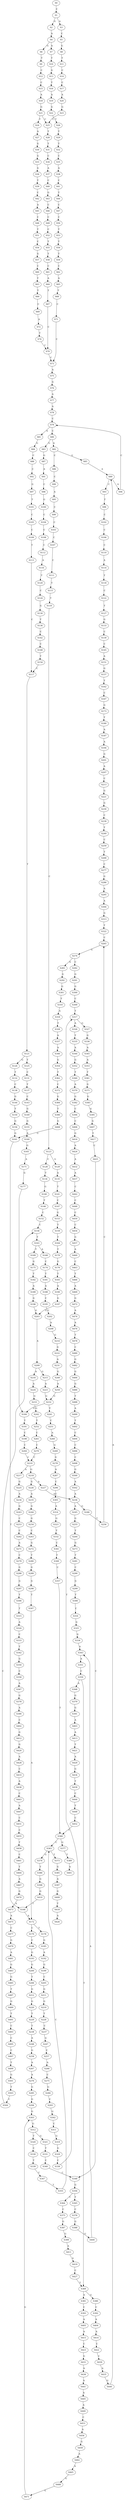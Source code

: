 strict digraph  {
	S0 -> S1 [ label = C ];
	S1 -> S2 [ label = G ];
	S1 -> S3 [ label = A ];
	S2 -> S4 [ label = A ];
	S3 -> S5 [ label = C ];
	S4 -> S6 [ label = G ];
	S4 -> S7 [ label = A ];
	S5 -> S8 [ label = G ];
	S6 -> S9 [ label = T ];
	S7 -> S10 [ label = T ];
	S8 -> S11 [ label = T ];
	S9 -> S12 [ label = C ];
	S10 -> S13 [ label = G ];
	S11 -> S14 [ label = C ];
	S12 -> S15 [ label = C ];
	S13 -> S16 [ label = T ];
	S14 -> S17 [ label = C ];
	S15 -> S18 [ label = A ];
	S16 -> S19 [ label = A ];
	S17 -> S20 [ label = A ];
	S18 -> S21 [ label = G ];
	S19 -> S22 [ label = G ];
	S20 -> S23 [ label = G ];
	S21 -> S24 [ label = T ];
	S21 -> S25 [ label = C ];
	S22 -> S26 [ label = T ];
	S23 -> S25 [ label = C ];
	S24 -> S27 [ label = A ];
	S25 -> S28 [ label = T ];
	S26 -> S29 [ label = T ];
	S27 -> S30 [ label = G ];
	S28 -> S31 [ label = T ];
	S29 -> S32 [ label = T ];
	S30 -> S33 [ label = G ];
	S31 -> S34 [ label = C ];
	S32 -> S35 [ label = C ];
	S33 -> S36 [ label = G ];
	S34 -> S37 [ label = A ];
	S35 -> S38 [ label = A ];
	S36 -> S39 [ label = T ];
	S37 -> S40 [ label = C ];
	S38 -> S41 [ label = C ];
	S39 -> S42 [ label = C ];
	S40 -> S43 [ label = G ];
	S41 -> S44 [ label = T ];
	S42 -> S45 [ label = A ];
	S43 -> S46 [ label = C ];
	S44 -> S47 [ label = C ];
	S45 -> S48 [ label = C ];
	S46 -> S49 [ label = C ];
	S47 -> S50 [ label = C ];
	S48 -> S51 [ label = T ];
	S49 -> S52 [ label = C ];
	S50 -> S53 [ label = T ];
	S51 -> S54 [ label = C ];
	S52 -> S55 [ label = T ];
	S53 -> S56 [ label = T ];
	S54 -> S57 [ label = G ];
	S55 -> S58 [ label = T ];
	S56 -> S59 [ label = T ];
	S57 -> S60 [ label = C ];
	S58 -> S61 [ label = C ];
	S59 -> S62 [ label = C ];
	S60 -> S63 [ label = T ];
	S61 -> S64 [ label = A ];
	S62 -> S65 [ label = A ];
	S63 -> S66 [ label = T ];
	S64 -> S67 [ label = T ];
	S65 -> S68 [ label = T ];
	S66 -> S69 [ label = C ];
	S67 -> S70 [ label = C ];
	S68 -> S71 [ label = C ];
	S69 -> S72 [ label = A ];
	S70 -> S73 [ label = C ];
	S71 -> S73 [ label = C ];
	S72 -> S74 [ label = T ];
	S73 -> S75 [ label = A ];
	S74 -> S70 [ label = C ];
	S75 -> S76 [ label = G ];
	S76 -> S77 [ label = A ];
	S77 -> S78 [ label = A ];
	S78 -> S79 [ label = C ];
	S79 -> S80 [ label = C ];
	S79 -> S81 [ label = A ];
	S80 -> S82 [ label = A ];
	S80 -> S83 [ label = G ];
	S81 -> S84 [ label = G ];
	S82 -> S85 [ label = G ];
	S82 -> S86 [ label = C ];
	S83 -> S87 [ label = G ];
	S84 -> S88 [ label = C ];
	S85 -> S89 [ label = A ];
	S86 -> S90 [ label = C ];
	S87 -> S91 [ label = A ];
	S88 -> S92 [ label = C ];
	S89 -> S93 [ label = C ];
	S89 -> S94 [ label = A ];
	S90 -> S95 [ label = A ];
	S91 -> S96 [ label = C ];
	S92 -> S97 [ label = G ];
	S93 -> S98 [ label = T ];
	S94 -> S79 [ label = C ];
	S95 -> S99 [ label = C ];
	S96 -> S100 [ label = G ];
	S97 -> S101 [ label = T ];
	S98 -> S102 [ label = C ];
	S99 -> S103 [ label = C ];
	S100 -> S104 [ label = C ];
	S101 -> S105 [ label = C ];
	S102 -> S106 [ label = C ];
	S103 -> S107 [ label = C ];
	S104 -> S108 [ label = C ];
	S105 -> S109 [ label = C ];
	S106 -> S110 [ label = C ];
	S107 -> S111 [ label = C ];
	S108 -> S112 [ label = C ];
	S109 -> S113 [ label = T ];
	S110 -> S114 [ label = A ];
	S111 -> S115 [ label = T ];
	S112 -> S116 [ label = A ];
	S113 -> S117 [ label = C ];
	S114 -> S118 [ label = T ];
	S115 -> S119 [ label = T ];
	S116 -> S120 [ label = T ];
	S117 -> S121 [ label = T ];
	S118 -> S122 [ label = C ];
	S119 -> S123 [ label = C ];
	S120 -> S124 [ label = C ];
	S121 -> S125 [ label = T ];
	S121 -> S126 [ label = G ];
	S122 -> S127 [ label = T ];
	S123 -> S128 [ label = C ];
	S123 -> S129 [ label = G ];
	S124 -> S130 [ label = G ];
	S125 -> S131 [ label = C ];
	S126 -> S132 [ label = T ];
	S127 -> S133 [ label = G ];
	S128 -> S134 [ label = T ];
	S129 -> S135 [ label = A ];
	S130 -> S136 [ label = T ];
	S131 -> S137 [ label = T ];
	S132 -> S138 [ label = C ];
	S133 -> S139 [ label = C ];
	S134 -> S140 [ label = G ];
	S135 -> S141 [ label = T ];
	S136 -> S142 [ label = C ];
	S137 -> S143 [ label = C ];
	S138 -> S144 [ label = G ];
	S139 -> S145 [ label = C ];
	S140 -> S146 [ label = T ];
	S141 -> S147 [ label = C ];
	S142 -> S148 [ label = C ];
	S143 -> S149 [ label = G ];
	S144 -> S150 [ label = T ];
	S145 -> S151 [ label = A ];
	S146 -> S152 [ label = C ];
	S147 -> S153 [ label = G ];
	S148 -> S154 [ label = T ];
	S149 -> S155 [ label = G ];
	S150 -> S156 [ label = G ];
	S151 -> S157 [ label = G ];
	S152 -> S158 [ label = C ];
	S153 -> S159 [ label = T ];
	S154 -> S117 [ label = C ];
	S155 -> S160 [ label = A ];
	S156 -> S161 [ label = G ];
	S157 -> S162 [ label = T ];
	S158 -> S163 [ label = T ];
	S159 -> S164 [ label = T ];
	S160 -> S165 [ label = G ];
	S161 -> S166 [ label = T ];
	S162 -> S167 [ label = C ];
	S163 -> S168 [ label = A ];
	S163 -> S169 [ label = T ];
	S164 -> S170 [ label = T ];
	S165 -> S171 [ label = A ];
	S166 -> S172 [ label = A ];
	S167 -> S173 [ label = G ];
	S168 -> S174 [ label = C ];
	S169 -> S175 [ label = G ];
	S170 -> S176 [ label = G ];
	S171 -> S177 [ label = G ];
	S172 -> S178 [ label = T ];
	S172 -> S179 [ label = C ];
	S173 -> S180 [ label = T ];
	S174 -> S181 [ label = T ];
	S175 -> S182 [ label = T ];
	S176 -> S183 [ label = T ];
	S177 -> S184 [ label = G ];
	S178 -> S185 [ label = G ];
	S179 -> S186 [ label = C ];
	S180 -> S187 [ label = A ];
	S181 -> S188 [ label = A ];
	S182 -> S189 [ label = A ];
	S183 -> S190 [ label = A ];
	S184 -> S191 [ label = T ];
	S185 -> S192 [ label = A ];
	S186 -> S193 [ label = G ];
	S187 -> S194 [ label = A ];
	S188 -> S195 [ label = C ];
	S189 -> S196 [ label = G ];
	S190 -> S197 [ label = G ];
	S191 -> S198 [ label = C ];
	S192 -> S199 [ label = G ];
	S193 -> S200 [ label = G ];
	S194 -> S201 [ label = G ];
	S195 -> S202 [ label = C ];
	S196 -> S203 [ label = G ];
	S197 -> S203 [ label = G ];
	S198 -> S204 [ label = C ];
	S199 -> S205 [ label = C ];
	S200 -> S206 [ label = T ];
	S201 -> S207 [ label = A ];
	S202 -> S208 [ label = A ];
	S203 -> S209 [ label = A ];
	S204 -> S210 [ label = C ];
	S205 -> S211 [ label = G ];
	S206 -> S212 [ label = G ];
	S207 -> S213 [ label = C ];
	S208 -> S214 [ label = G ];
	S209 -> S215 [ label = G ];
	S209 -> S216 [ label = A ];
	S210 -> S217 [ label = A ];
	S210 -> S218 [ label = G ];
	S211 -> S219 [ label = G ];
	S212 -> S220 [ label = G ];
	S213 -> S221 [ label = G ];
	S214 -> S222 [ label = G ];
	S215 -> S223 [ label = A ];
	S216 -> S224 [ label = A ];
	S217 -> S225 [ label = G ];
	S218 -> S226 [ label = G ];
	S218 -> S227 [ label = A ];
	S219 -> S228 [ label = T ];
	S220 -> S229 [ label = T ];
	S221 -> S230 [ label = G ];
	S222 -> S231 [ label = A ];
	S223 -> S232 [ label = G ];
	S224 -> S233 [ label = G ];
	S225 -> S234 [ label = A ];
	S226 -> S235 [ label = A ];
	S227 -> S236 [ label = A ];
	S228 -> S237 [ label = C ];
	S229 -> S238 [ label = T ];
	S230 -> S239 [ label = C ];
	S231 -> S240 [ label = G ];
	S232 -> S241 [ label = T ];
	S232 -> S184 [ label = G ];
	S233 -> S242 [ label = G ];
	S234 -> S243 [ label = G ];
	S235 -> S244 [ label = G ];
	S236 -> S245 [ label = A ];
	S236 -> S246 [ label = G ];
	S237 -> S247 [ label = G ];
	S238 -> S248 [ label = A ];
	S239 -> S249 [ label = T ];
	S240 -> S250 [ label = A ];
	S241 -> S251 [ label = C ];
	S242 -> S252 [ label = T ];
	S243 -> S253 [ label = C ];
	S244 -> S254 [ label = G ];
	S245 -> S255 [ label = G ];
	S246 -> S256 [ label = T ];
	S247 -> S257 [ label = C ];
	S248 -> S258 [ label = G ];
	S249 -> S259 [ label = C ];
	S250 -> S232 [ label = G ];
	S251 -> S260 [ label = A ];
	S252 -> S261 [ label = C ];
	S253 -> S262 [ label = C ];
	S254 -> S263 [ label = C ];
	S255 -> S264 [ label = T ];
	S256 -> S265 [ label = C ];
	S257 -> S266 [ label = A ];
	S258 -> S267 [ label = A ];
	S259 -> S268 [ label = T ];
	S260 -> S269 [ label = G ];
	S261 -> S270 [ label = C ];
	S262 -> S271 [ label = A ];
	S263 -> S272 [ label = G ];
	S264 -> S273 [ label = G ];
	S265 -> S274 [ label = G ];
	S266 -> S275 [ label = C ];
	S267 -> S276 [ label = A ];
	S268 -> S277 [ label = C ];
	S269 -> S278 [ label = G ];
	S270 -> S210 [ label = C ];
	S271 -> S279 [ label = C ];
	S272 -> S280 [ label = T ];
	S273 -> S281 [ label = T ];
	S274 -> S282 [ label = C ];
	S274 -> S283 [ label = A ];
	S275 -> S284 [ label = G ];
	S276 -> S285 [ label = G ];
	S277 -> S286 [ label = G ];
	S278 -> S287 [ label = A ];
	S279 -> S288 [ label = G ];
	S280 -> S289 [ label = G ];
	S281 -> S290 [ label = C ];
	S282 -> S291 [ label = G ];
	S283 -> S292 [ label = G ];
	S284 -> S293 [ label = C ];
	S285 -> S294 [ label = G ];
	S286 -> S295 [ label = A ];
	S287 -> S296 [ label = C ];
	S288 -> S297 [ label = G ];
	S289 -> S298 [ label = G ];
	S290 -> S299 [ label = G ];
	S291 -> S300 [ label = G ];
	S292 -> S301 [ label = G ];
	S293 -> S302 [ label = G ];
	S294 -> S303 [ label = G ];
	S295 -> S304 [ label = A ];
	S296 -> S305 [ label = C ];
	S297 -> S306 [ label = T ];
	S298 -> S307 [ label = T ];
	S299 -> S308 [ label = T ];
	S300 -> S309 [ label = C ];
	S301 -> S310 [ label = T ];
	S302 -> S311 [ label = C ];
	S303 -> S312 [ label = G ];
	S304 -> S313 [ label = G ];
	S305 -> S314 [ label = A ];
	S306 -> S315 [ label = T ];
	S307 -> S172 [ label = A ];
	S308 -> S316 [ label = C ];
	S309 -> S317 [ label = T ];
	S310 -> S318 [ label = A ];
	S311 -> S319 [ label = G ];
	S312 -> S320 [ label = T ];
	S312 -> S321 [ label = G ];
	S313 -> S322 [ label = T ];
	S314 -> S323 [ label = G ];
	S315 -> S324 [ label = A ];
	S316 -> S325 [ label = G ];
	S317 -> S326 [ label = A ];
	S317 -> S327 [ label = G ];
	S318 -> S328 [ label = T ];
	S319 -> S329 [ label = G ];
	S320 -> S330 [ label = C ];
	S321 -> S331 [ label = T ];
	S322 -> S265 [ label = C ];
	S323 -> S332 [ label = T ];
	S324 -> S333 [ label = C ];
	S325 -> S334 [ label = G ];
	S326 -> S335 [ label = T ];
	S327 -> S336 [ label = G ];
	S328 -> S337 [ label = A ];
	S329 -> S338 [ label = C ];
	S330 -> S339 [ label = T ];
	S331 -> S340 [ label = C ];
	S332 -> S341 [ label = C ];
	S333 -> S342 [ label = T ];
	S334 -> S343 [ label = A ];
	S335 -> S344 [ label = A ];
	S336 -> S345 [ label = A ];
	S337 -> S346 [ label = A ];
	S338 -> S317 [ label = T ];
	S339 -> S347 [ label = C ];
	S340 -> S348 [ label = C ];
	S341 -> S349 [ label = T ];
	S342 -> S350 [ label = G ];
	S343 -> S351 [ label = A ];
	S344 -> S352 [ label = G ];
	S345 -> S353 [ label = A ];
	S346 -> S354 [ label = G ];
	S347 -> S355 [ label = T ];
	S348 -> S356 [ label = G ];
	S349 -> S357 [ label = C ];
	S350 -> S358 [ label = C ];
	S351 -> S359 [ label = C ];
	S352 -> S360 [ label = T ];
	S353 -> S361 [ label = T ];
	S354 -> S362 [ label = T ];
	S355 -> S363 [ label = C ];
	S356 -> S364 [ label = C ];
	S356 -> S365 [ label = T ];
	S357 -> S366 [ label = T ];
	S358 -> S367 [ label = A ];
	S359 -> S368 [ label = A ];
	S359 -> S369 [ label = T ];
	S360 -> S370 [ label = A ];
	S361 -> S371 [ label = G ];
	S362 -> S372 [ label = C ];
	S363 -> S373 [ label = T ];
	S363 -> S374 [ label = G ];
	S364 -> S375 [ label = C ];
	S365 -> S376 [ label = C ];
	S366 -> S363 [ label = C ];
	S366 -> S377 [ label = G ];
	S367 -> S378 [ label = G ];
	S368 -> S379 [ label = G ];
	S369 -> S380 [ label = G ];
	S369 -> S381 [ label = A ];
	S370 -> S382 [ label = G ];
	S371 -> S383 [ label = G ];
	S372 -> S384 [ label = G ];
	S373 -> S385 [ label = G ];
	S374 -> S386 [ label = T ];
	S375 -> S387 [ label = G ];
	S376 -> S388 [ label = G ];
	S377 -> S389 [ label = T ];
	S378 -> S390 [ label = A ];
	S379 -> S391 [ label = G ];
	S380 -> S392 [ label = C ];
	S381 -> S393 [ label = C ];
	S382 -> S394 [ label = C ];
	S383 -> S395 [ label = G ];
	S384 -> S396 [ label = T ];
	S385 -> S397 [ label = A ];
	S386 -> S398 [ label = G ];
	S387 -> S399 [ label = G ];
	S388 -> S400 [ label = G ];
	S389 -> S401 [ label = A ];
	S390 -> S402 [ label = C ];
	S391 -> S403 [ label = A ];
	S392 -> S404 [ label = A ];
	S393 -> S405 [ label = A ];
	S394 -> S406 [ label = C ];
	S395 -> S407 [ label = G ];
	S396 -> S408 [ label = G ];
	S397 -> S409 [ label = G ];
	S398 -> S410 [ label = G ];
	S399 -> S411 [ label = A ];
	S400 -> S343 [ label = A ];
	S402 -> S412 [ label = G ];
	S403 -> S413 [ label = A ];
	S404 -> S414 [ label = A ];
	S405 -> S415 [ label = A ];
	S406 -> S416 [ label = G ];
	S407 -> S417 [ label = T ];
	S408 -> S161 [ label = G ];
	S409 -> S418 [ label = T ];
	S410 -> S166 [ label = T ];
	S411 -> S419 [ label = A ];
	S412 -> S420 [ label = G ];
	S413 -> S421 [ label = T ];
	S414 -> S422 [ label = C ];
	S415 -> S423 [ label = C ];
	S416 -> S424 [ label = A ];
	S417 -> S425 [ label = C ];
	S418 -> S426 [ label = A ];
	S419 -> S427 [ label = C ];
	S420 -> S428 [ label = A ];
	S421 -> S429 [ label = A ];
	S422 -> S430 [ label = C ];
	S423 -> S431 [ label = G ];
	S424 -> S432 [ label = A ];
	S425 -> S348 [ label = C ];
	S427 -> S369 [ label = T ];
	S428 -> S433 [ label = C ];
	S429 -> S434 [ label = G ];
	S430 -> S435 [ label = A ];
	S431 -> S436 [ label = A ];
	S432 -> S437 [ label = A ];
	S433 -> S438 [ label = A ];
	S434 -> S439 [ label = T ];
	S435 -> S440 [ label = G ];
	S436 -> S441 [ label = A ];
	S437 -> S442 [ label = C ];
	S438 -> S443 [ label = C ];
	S439 -> S444 [ label = C ];
	S440 -> S89 [ label = A ];
	S441 -> S445 [ label = A ];
	S442 -> S446 [ label = C ];
	S443 -> S447 [ label = A ];
	S444 -> S448 [ label = T ];
	S445 -> S449 [ label = A ];
	S446 -> S450 [ label = C ];
	S447 -> S451 [ label = C ];
	S448 -> S452 [ label = C ];
	S449 -> S453 [ label = C ];
	S450 -> S454 [ label = C ];
	S451 -> S455 [ label = C ];
	S452 -> S366 [ label = T ];
	S453 -> S456 [ label = A ];
	S454 -> S457 [ label = G ];
	S455 -> S458 [ label = T ];
	S456 -> S459 [ label = G ];
	S457 -> S460 [ label = A ];
	S458 -> S461 [ label = C ];
	S459 -> S462 [ label = A ];
	S460 -> S463 [ label = C ];
	S461 -> S464 [ label = T ];
	S462 -> S465 [ label = A ];
	S463 -> S466 [ label = T ];
	S464 -> S467 [ label = A ];
	S465 -> S468 [ label = G ];
	S466 -> S469 [ label = A ];
	S467 -> S470 [ label = G ];
	S468 -> S471 [ label = G ];
	S469 -> S472 [ label = G ];
	S470 -> S473 [ label = A ];
	S471 -> S303 [ label = G ];
	S472 -> S474 [ label = A ];
	S473 -> S475 [ label = A ];
	S474 -> S476 [ label = A ];
	S475 -> S477 [ label = C ];
	S476 -> S478 [ label = T ];
	S477 -> S479 [ label = G ];
	S478 -> S480 [ label = C ];
	S479 -> S481 [ label = A ];
	S480 -> S482 [ label = G ];
	S481 -> S483 [ label = G ];
	S482 -> S484 [ label = G ];
	S483 -> S485 [ label = G ];
	S484 -> S486 [ label = G ];
	S485 -> S487 [ label = T ];
	S486 -> S488 [ label = T ];
	S487 -> S489 [ label = G ];
	S488 -> S490 [ label = A ];
	S489 -> S491 [ label = T ];
	S490 -> S492 [ label = T ];
	S491 -> S493 [ label = C ];
	S492 -> S494 [ label = C ];
	S493 -> S495 [ label = C ];
	S494 -> S496 [ label = C ];
	S495 -> S497 [ label = C ];
	S496 -> S498 [ label = C ];
	S497 -> S499 [ label = T ];
	S498 -> S500 [ label = G ];
	S499 -> S501 [ label = G ];
	S500 -> S502 [ label = A ];
	S501 -> S503 [ label = T ];
	S502 -> S236 [ label = A ];
	S503 -> S504 [ label = C ];
	S504 -> S158 [ label = C ];
}
